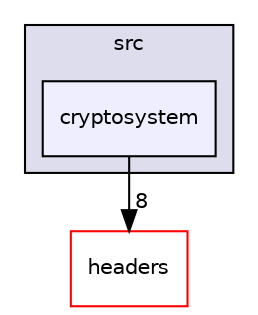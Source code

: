 digraph "/home/runner/work/PEPITAS-Cryptocurrency/PEPITAS-Cryptocurrency/src/cryptosystem" {
  compound=true
  node [ fontsize="10", fontname="Helvetica"];
  edge [ labelfontsize="10", labelfontname="Helvetica"];
  subgraph clusterdir_68267d1309a1af8e8297ef4c3efbcdba {
    graph [ bgcolor="#ddddee", pencolor="black", label="src" fontname="Helvetica", fontsize="10", URL="dir_68267d1309a1af8e8297ef4c3efbcdba.html"]
  dir_2b8ca4726e0ce87f6f4366978f32e545 [shape=box, label="cryptosystem", style="filled", fillcolor="#eeeeff", pencolor="black", URL="dir_2b8ca4726e0ce87f6f4366978f32e545.html"];
  }
  dir_7f57b1e41c5acd0e859ae5f3a2b075a9 [shape=box label="headers" fillcolor="white" style="filled" color="red" URL="dir_7f57b1e41c5acd0e859ae5f3a2b075a9.html"];
  dir_2b8ca4726e0ce87f6f4366978f32e545->dir_7f57b1e41c5acd0e859ae5f3a2b075a9 [headlabel="8", labeldistance=1.5 headhref="dir_000013_000000.html"];
}

